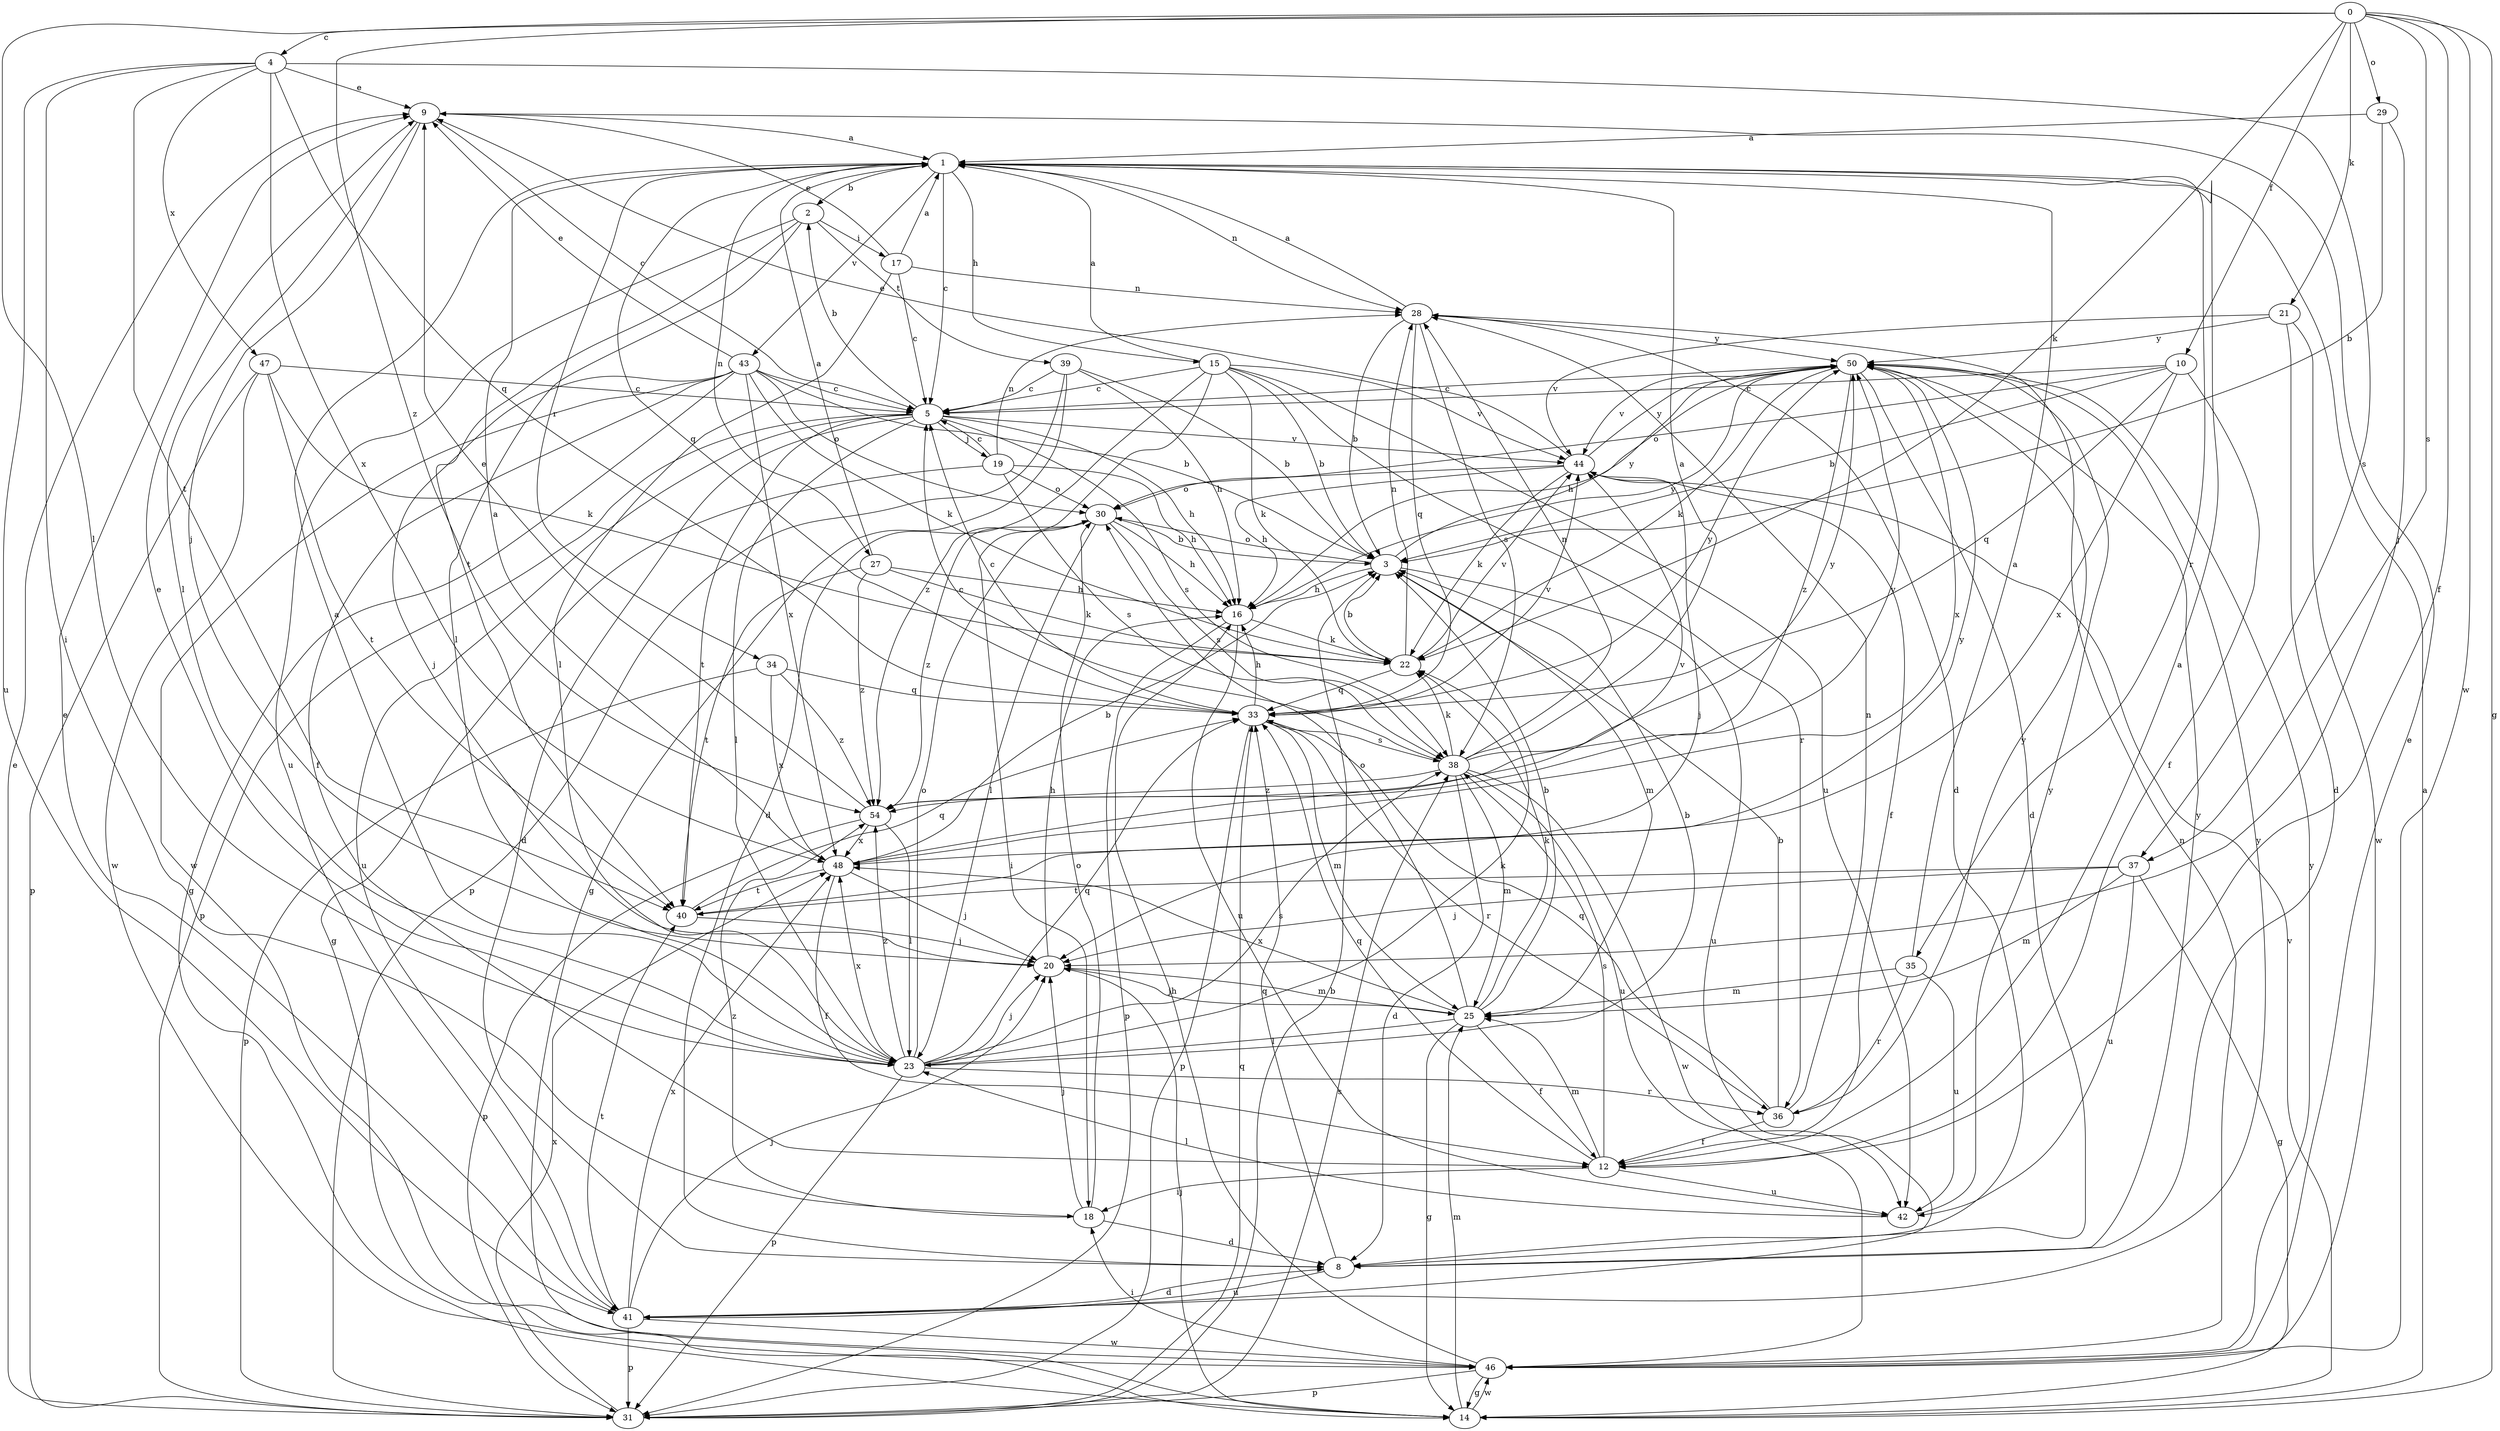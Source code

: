 strict digraph  {
0;
1;
2;
3;
4;
5;
8;
9;
10;
12;
14;
15;
16;
17;
18;
19;
20;
21;
22;
23;
25;
27;
28;
29;
30;
31;
33;
34;
35;
36;
37;
38;
39;
40;
41;
42;
43;
44;
46;
47;
48;
50;
54;
0 -> 4  [label=c];
0 -> 10  [label=f];
0 -> 12  [label=f];
0 -> 14  [label=g];
0 -> 21  [label=k];
0 -> 22  [label=k];
0 -> 23  [label=l];
0 -> 29  [label=o];
0 -> 37  [label=s];
0 -> 46  [label=w];
0 -> 54  [label=z];
1 -> 2  [label=b];
1 -> 5  [label=c];
1 -> 15  [label=h];
1 -> 27  [label=n];
1 -> 28  [label=n];
1 -> 33  [label=q];
1 -> 34  [label=r];
1 -> 35  [label=r];
1 -> 43  [label=v];
2 -> 17  [label=i];
2 -> 23  [label=l];
2 -> 39  [label=t];
2 -> 40  [label=t];
2 -> 41  [label=u];
3 -> 16  [label=h];
3 -> 25  [label=m];
3 -> 30  [label=o];
3 -> 41  [label=u];
3 -> 50  [label=y];
4 -> 9  [label=e];
4 -> 18  [label=i];
4 -> 33  [label=q];
4 -> 37  [label=s];
4 -> 40  [label=t];
4 -> 41  [label=u];
4 -> 47  [label=x];
4 -> 48  [label=x];
5 -> 2  [label=b];
5 -> 8  [label=d];
5 -> 16  [label=h];
5 -> 19  [label=j];
5 -> 23  [label=l];
5 -> 31  [label=p];
5 -> 38  [label=s];
5 -> 40  [label=t];
5 -> 41  [label=u];
5 -> 44  [label=v];
8 -> 33  [label=q];
8 -> 41  [label=u];
8 -> 50  [label=y];
9 -> 1  [label=a];
9 -> 5  [label=c];
9 -> 20  [label=j];
9 -> 23  [label=l];
10 -> 3  [label=b];
10 -> 5  [label=c];
10 -> 12  [label=f];
10 -> 30  [label=o];
10 -> 33  [label=q];
10 -> 48  [label=x];
12 -> 1  [label=a];
12 -> 18  [label=i];
12 -> 25  [label=m];
12 -> 33  [label=q];
12 -> 38  [label=s];
12 -> 42  [label=u];
14 -> 1  [label=a];
14 -> 20  [label=j];
14 -> 25  [label=m];
14 -> 44  [label=v];
14 -> 46  [label=w];
15 -> 1  [label=a];
15 -> 3  [label=b];
15 -> 5  [label=c];
15 -> 8  [label=d];
15 -> 22  [label=k];
15 -> 36  [label=r];
15 -> 42  [label=u];
15 -> 44  [label=v];
15 -> 54  [label=z];
16 -> 22  [label=k];
16 -> 31  [label=p];
16 -> 42  [label=u];
16 -> 50  [label=y];
17 -> 1  [label=a];
17 -> 5  [label=c];
17 -> 9  [label=e];
17 -> 23  [label=l];
17 -> 28  [label=n];
18 -> 8  [label=d];
18 -> 20  [label=j];
18 -> 30  [label=o];
18 -> 54  [label=z];
19 -> 5  [label=c];
19 -> 14  [label=g];
19 -> 16  [label=h];
19 -> 28  [label=n];
19 -> 30  [label=o];
19 -> 38  [label=s];
20 -> 16  [label=h];
20 -> 25  [label=m];
21 -> 8  [label=d];
21 -> 44  [label=v];
21 -> 46  [label=w];
21 -> 50  [label=y];
22 -> 3  [label=b];
22 -> 28  [label=n];
22 -> 33  [label=q];
22 -> 44  [label=v];
23 -> 1  [label=a];
23 -> 3  [label=b];
23 -> 9  [label=e];
23 -> 20  [label=j];
23 -> 22  [label=k];
23 -> 30  [label=o];
23 -> 31  [label=p];
23 -> 33  [label=q];
23 -> 36  [label=r];
23 -> 38  [label=s];
23 -> 48  [label=x];
23 -> 54  [label=z];
25 -> 3  [label=b];
25 -> 12  [label=f];
25 -> 14  [label=g];
25 -> 20  [label=j];
25 -> 22  [label=k];
25 -> 23  [label=l];
25 -> 30  [label=o];
25 -> 48  [label=x];
27 -> 1  [label=a];
27 -> 16  [label=h];
27 -> 22  [label=k];
27 -> 40  [label=t];
27 -> 54  [label=z];
28 -> 1  [label=a];
28 -> 3  [label=b];
28 -> 8  [label=d];
28 -> 33  [label=q];
28 -> 38  [label=s];
28 -> 50  [label=y];
29 -> 1  [label=a];
29 -> 3  [label=b];
29 -> 20  [label=j];
30 -> 3  [label=b];
30 -> 16  [label=h];
30 -> 18  [label=i];
30 -> 23  [label=l];
30 -> 38  [label=s];
30 -> 54  [label=z];
31 -> 3  [label=b];
31 -> 9  [label=e];
31 -> 33  [label=q];
31 -> 38  [label=s];
31 -> 48  [label=x];
33 -> 5  [label=c];
33 -> 16  [label=h];
33 -> 25  [label=m];
33 -> 31  [label=p];
33 -> 36  [label=r];
33 -> 38  [label=s];
33 -> 44  [label=v];
33 -> 50  [label=y];
34 -> 31  [label=p];
34 -> 33  [label=q];
34 -> 48  [label=x];
34 -> 54  [label=z];
35 -> 1  [label=a];
35 -> 25  [label=m];
35 -> 36  [label=r];
35 -> 42  [label=u];
36 -> 3  [label=b];
36 -> 12  [label=f];
36 -> 28  [label=n];
36 -> 33  [label=q];
36 -> 50  [label=y];
37 -> 14  [label=g];
37 -> 20  [label=j];
37 -> 25  [label=m];
37 -> 40  [label=t];
37 -> 42  [label=u];
38 -> 1  [label=a];
38 -> 5  [label=c];
38 -> 8  [label=d];
38 -> 22  [label=k];
38 -> 25  [label=m];
38 -> 28  [label=n];
38 -> 42  [label=u];
38 -> 46  [label=w];
38 -> 50  [label=y];
38 -> 54  [label=z];
39 -> 3  [label=b];
39 -> 5  [label=c];
39 -> 14  [label=g];
39 -> 16  [label=h];
39 -> 31  [label=p];
40 -> 20  [label=j];
40 -> 33  [label=q];
40 -> 50  [label=y];
41 -> 8  [label=d];
41 -> 9  [label=e];
41 -> 20  [label=j];
41 -> 31  [label=p];
41 -> 40  [label=t];
41 -> 46  [label=w];
41 -> 48  [label=x];
41 -> 50  [label=y];
42 -> 23  [label=l];
42 -> 50  [label=y];
43 -> 3  [label=b];
43 -> 5  [label=c];
43 -> 9  [label=e];
43 -> 12  [label=f];
43 -> 14  [label=g];
43 -> 20  [label=j];
43 -> 22  [label=k];
43 -> 30  [label=o];
43 -> 46  [label=w];
43 -> 48  [label=x];
44 -> 9  [label=e];
44 -> 12  [label=f];
44 -> 16  [label=h];
44 -> 20  [label=j];
44 -> 22  [label=k];
44 -> 30  [label=o];
44 -> 50  [label=y];
46 -> 9  [label=e];
46 -> 14  [label=g];
46 -> 16  [label=h];
46 -> 18  [label=i];
46 -> 28  [label=n];
46 -> 31  [label=p];
46 -> 50  [label=y];
47 -> 5  [label=c];
47 -> 22  [label=k];
47 -> 31  [label=p];
47 -> 40  [label=t];
47 -> 46  [label=w];
48 -> 1  [label=a];
48 -> 3  [label=b];
48 -> 12  [label=f];
48 -> 20  [label=j];
48 -> 40  [label=t];
48 -> 44  [label=v];
50 -> 5  [label=c];
50 -> 8  [label=d];
50 -> 16  [label=h];
50 -> 22  [label=k];
50 -> 44  [label=v];
50 -> 48  [label=x];
50 -> 54  [label=z];
54 -> 9  [label=e];
54 -> 23  [label=l];
54 -> 31  [label=p];
54 -> 48  [label=x];
54 -> 50  [label=y];
}
